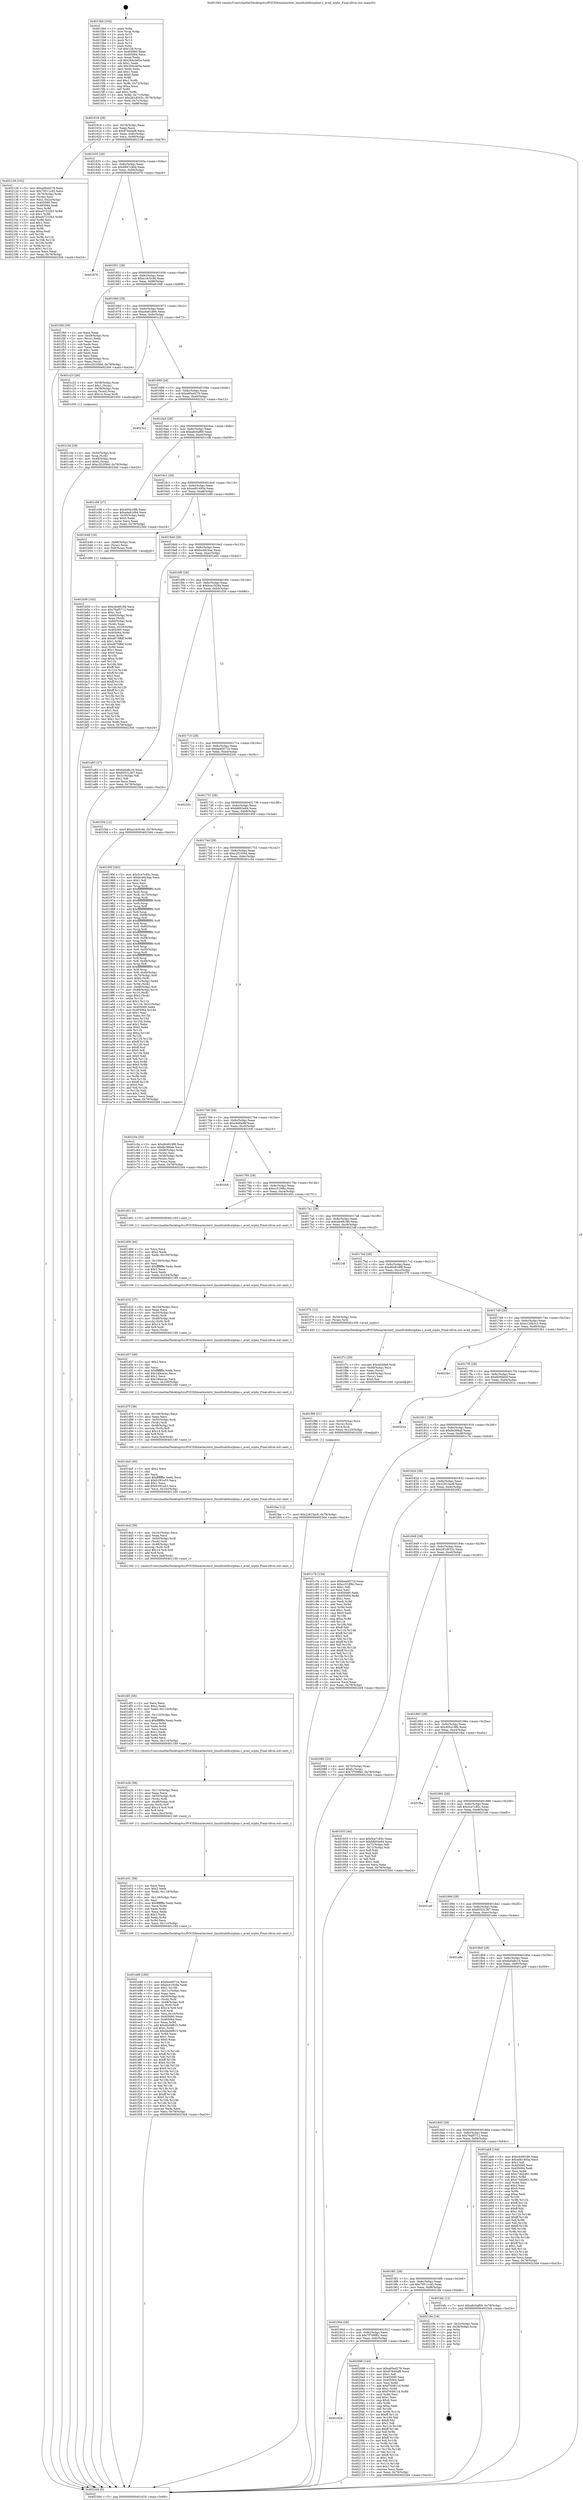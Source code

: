digraph "0x4015b0" {
  label = "0x4015b0 (/mnt/c/Users/mathe/Desktop/tcc/POCII/binaries/extr_linuxfsubifsorphan.c_avail_orphs_Final-ollvm.out::main(0))"
  labelloc = "t"
  node[shape=record]

  Entry [label="",width=0.3,height=0.3,shape=circle,fillcolor=black,style=filled]
  "0x401618" [label="{
     0x401618 [29]\l
     | [instrs]\l
     &nbsp;&nbsp;0x401618 \<+3\>: mov -0x78(%rbp),%eax\l
     &nbsp;&nbsp;0x40161b \<+2\>: mov %eax,%ecx\l
     &nbsp;&nbsp;0x40161d \<+6\>: sub $0x87840af8,%ecx\l
     &nbsp;&nbsp;0x401623 \<+6\>: mov %eax,-0x8c(%rbp)\l
     &nbsp;&nbsp;0x401629 \<+6\>: mov %ecx,-0x90(%rbp)\l
     &nbsp;&nbsp;0x40162f \<+6\>: je 0000000000402128 \<main+0xb78\>\l
  }"]
  "0x402128" [label="{
     0x402128 [102]\l
     | [instrs]\l
     &nbsp;&nbsp;0x402128 \<+5\>: mov $0xa85ed279,%eax\l
     &nbsp;&nbsp;0x40212d \<+5\>: mov $0x79511cd3,%ecx\l
     &nbsp;&nbsp;0x402132 \<+4\>: mov -0x70(%rbp),%rdx\l
     &nbsp;&nbsp;0x402136 \<+2\>: mov (%rdx),%esi\l
     &nbsp;&nbsp;0x402138 \<+3\>: mov %esi,-0x2c(%rbp)\l
     &nbsp;&nbsp;0x40213b \<+7\>: mov 0x405060,%esi\l
     &nbsp;&nbsp;0x402142 \<+7\>: mov 0x405064,%edi\l
     &nbsp;&nbsp;0x402149 \<+3\>: mov %esi,%r8d\l
     &nbsp;&nbsp;0x40214c \<+7\>: add $0xe0722263,%r8d\l
     &nbsp;&nbsp;0x402153 \<+4\>: sub $0x1,%r8d\l
     &nbsp;&nbsp;0x402157 \<+7\>: sub $0xe0722263,%r8d\l
     &nbsp;&nbsp;0x40215e \<+4\>: imul %r8d,%esi\l
     &nbsp;&nbsp;0x402162 \<+3\>: and $0x1,%esi\l
     &nbsp;&nbsp;0x402165 \<+3\>: cmp $0x0,%esi\l
     &nbsp;&nbsp;0x402168 \<+4\>: sete %r9b\l
     &nbsp;&nbsp;0x40216c \<+3\>: cmp $0xa,%edi\l
     &nbsp;&nbsp;0x40216f \<+4\>: setl %r10b\l
     &nbsp;&nbsp;0x402173 \<+3\>: mov %r9b,%r11b\l
     &nbsp;&nbsp;0x402176 \<+3\>: and %r10b,%r11b\l
     &nbsp;&nbsp;0x402179 \<+3\>: xor %r10b,%r9b\l
     &nbsp;&nbsp;0x40217c \<+3\>: or %r9b,%r11b\l
     &nbsp;&nbsp;0x40217f \<+4\>: test $0x1,%r11b\l
     &nbsp;&nbsp;0x402183 \<+3\>: cmovne %ecx,%eax\l
     &nbsp;&nbsp;0x402186 \<+3\>: mov %eax,-0x78(%rbp)\l
     &nbsp;&nbsp;0x402189 \<+5\>: jmp 00000000004023d4 \<main+0xe24\>\l
  }"]
  "0x401635" [label="{
     0x401635 [28]\l
     | [instrs]\l
     &nbsp;&nbsp;0x401635 \<+5\>: jmp 000000000040163a \<main+0x8a\>\l
     &nbsp;&nbsp;0x40163a \<+6\>: mov -0x8c(%rbp),%eax\l
     &nbsp;&nbsp;0x401640 \<+5\>: sub $0x9947c40d,%eax\l
     &nbsp;&nbsp;0x401645 \<+6\>: mov %eax,-0x94(%rbp)\l
     &nbsp;&nbsp;0x40164b \<+6\>: je 0000000000402076 \<main+0xac6\>\l
  }"]
  Exit [label="",width=0.3,height=0.3,shape=circle,fillcolor=black,style=filled,peripheries=2]
  "0x402076" [label="{
     0x402076\l
  }", style=dashed]
  "0x401651" [label="{
     0x401651 [28]\l
     | [instrs]\l
     &nbsp;&nbsp;0x401651 \<+5\>: jmp 0000000000401656 \<main+0xa6\>\l
     &nbsp;&nbsp;0x401656 \<+6\>: mov -0x8c(%rbp),%eax\l
     &nbsp;&nbsp;0x40165c \<+5\>: sub $0xa1dc5c46,%eax\l
     &nbsp;&nbsp;0x401661 \<+6\>: mov %eax,-0x98(%rbp)\l
     &nbsp;&nbsp;0x401667 \<+6\>: je 0000000000401f49 \<main+0x999\>\l
  }"]
  "0x401929" [label="{
     0x401929\l
  }", style=dashed]
  "0x401f49" [label="{
     0x401f49 [39]\l
     | [instrs]\l
     &nbsp;&nbsp;0x401f49 \<+2\>: xor %eax,%eax\l
     &nbsp;&nbsp;0x401f4b \<+4\>: mov -0x48(%rbp),%rcx\l
     &nbsp;&nbsp;0x401f4f \<+2\>: mov (%rcx),%edx\l
     &nbsp;&nbsp;0x401f51 \<+2\>: mov %eax,%esi\l
     &nbsp;&nbsp;0x401f53 \<+2\>: sub %edx,%esi\l
     &nbsp;&nbsp;0x401f55 \<+2\>: mov %eax,%edx\l
     &nbsp;&nbsp;0x401f57 \<+3\>: sub $0x1,%edx\l
     &nbsp;&nbsp;0x401f5a \<+2\>: add %edx,%esi\l
     &nbsp;&nbsp;0x401f5c \<+2\>: sub %esi,%eax\l
     &nbsp;&nbsp;0x401f5e \<+4\>: mov -0x48(%rbp),%rcx\l
     &nbsp;&nbsp;0x401f62 \<+2\>: mov %eax,(%rcx)\l
     &nbsp;&nbsp;0x401f64 \<+7\>: movl $0xc2f1056d,-0x78(%rbp)\l
     &nbsp;&nbsp;0x401f6b \<+5\>: jmp 00000000004023d4 \<main+0xe24\>\l
  }"]
  "0x40166d" [label="{
     0x40166d [28]\l
     | [instrs]\l
     &nbsp;&nbsp;0x40166d \<+5\>: jmp 0000000000401672 \<main+0xc2\>\l
     &nbsp;&nbsp;0x401672 \<+6\>: mov -0x8c(%rbp),%eax\l
     &nbsp;&nbsp;0x401678 \<+5\>: sub $0xa4a61d94,%eax\l
     &nbsp;&nbsp;0x40167d \<+6\>: mov %eax,-0x9c(%rbp)\l
     &nbsp;&nbsp;0x401683 \<+6\>: je 0000000000401c23 \<main+0x673\>\l
  }"]
  "0x402098" [label="{
     0x402098 [144]\l
     | [instrs]\l
     &nbsp;&nbsp;0x402098 \<+5\>: mov $0xa85ed279,%eax\l
     &nbsp;&nbsp;0x40209d \<+5\>: mov $0x87840af8,%ecx\l
     &nbsp;&nbsp;0x4020a2 \<+2\>: mov $0x1,%dl\l
     &nbsp;&nbsp;0x4020a4 \<+7\>: mov 0x405060,%esi\l
     &nbsp;&nbsp;0x4020ab \<+7\>: mov 0x405064,%edi\l
     &nbsp;&nbsp;0x4020b2 \<+3\>: mov %esi,%r8d\l
     &nbsp;&nbsp;0x4020b5 \<+7\>: add $0xf76d911d,%r8d\l
     &nbsp;&nbsp;0x4020bc \<+4\>: sub $0x1,%r8d\l
     &nbsp;&nbsp;0x4020c0 \<+7\>: sub $0xf76d911d,%r8d\l
     &nbsp;&nbsp;0x4020c7 \<+4\>: imul %r8d,%esi\l
     &nbsp;&nbsp;0x4020cb \<+3\>: and $0x1,%esi\l
     &nbsp;&nbsp;0x4020ce \<+3\>: cmp $0x0,%esi\l
     &nbsp;&nbsp;0x4020d1 \<+4\>: sete %r9b\l
     &nbsp;&nbsp;0x4020d5 \<+3\>: cmp $0xa,%edi\l
     &nbsp;&nbsp;0x4020d8 \<+4\>: setl %r10b\l
     &nbsp;&nbsp;0x4020dc \<+3\>: mov %r9b,%r11b\l
     &nbsp;&nbsp;0x4020df \<+4\>: xor $0xff,%r11b\l
     &nbsp;&nbsp;0x4020e3 \<+3\>: mov %r10b,%bl\l
     &nbsp;&nbsp;0x4020e6 \<+3\>: xor $0xff,%bl\l
     &nbsp;&nbsp;0x4020e9 \<+3\>: xor $0x1,%dl\l
     &nbsp;&nbsp;0x4020ec \<+3\>: mov %r11b,%r14b\l
     &nbsp;&nbsp;0x4020ef \<+4\>: and $0xff,%r14b\l
     &nbsp;&nbsp;0x4020f3 \<+3\>: and %dl,%r9b\l
     &nbsp;&nbsp;0x4020f6 \<+3\>: mov %bl,%r15b\l
     &nbsp;&nbsp;0x4020f9 \<+4\>: and $0xff,%r15b\l
     &nbsp;&nbsp;0x4020fd \<+3\>: and %dl,%r10b\l
     &nbsp;&nbsp;0x402100 \<+3\>: or %r9b,%r14b\l
     &nbsp;&nbsp;0x402103 \<+3\>: or %r10b,%r15b\l
     &nbsp;&nbsp;0x402106 \<+3\>: xor %r15b,%r14b\l
     &nbsp;&nbsp;0x402109 \<+3\>: or %bl,%r11b\l
     &nbsp;&nbsp;0x40210c \<+4\>: xor $0xff,%r11b\l
     &nbsp;&nbsp;0x402110 \<+3\>: or $0x1,%dl\l
     &nbsp;&nbsp;0x402113 \<+3\>: and %dl,%r11b\l
     &nbsp;&nbsp;0x402116 \<+3\>: or %r11b,%r14b\l
     &nbsp;&nbsp;0x402119 \<+4\>: test $0x1,%r14b\l
     &nbsp;&nbsp;0x40211d \<+3\>: cmovne %ecx,%eax\l
     &nbsp;&nbsp;0x402120 \<+3\>: mov %eax,-0x78(%rbp)\l
     &nbsp;&nbsp;0x402123 \<+5\>: jmp 00000000004023d4 \<main+0xe24\>\l
  }"]
  "0x401c23" [label="{
     0x401c23 [26]\l
     | [instrs]\l
     &nbsp;&nbsp;0x401c23 \<+4\>: mov -0x58(%rbp),%rax\l
     &nbsp;&nbsp;0x401c27 \<+6\>: movl $0x1,(%rax)\l
     &nbsp;&nbsp;0x401c2d \<+4\>: mov -0x58(%rbp),%rax\l
     &nbsp;&nbsp;0x401c31 \<+3\>: movslq (%rax),%rax\l
     &nbsp;&nbsp;0x401c34 \<+4\>: imul $0x14,%rax,%rdi\l
     &nbsp;&nbsp;0x401c38 \<+5\>: call 0000000000401050 \<malloc@plt\>\l
     | [calls]\l
     &nbsp;&nbsp;0x401050 \{1\} (unknown)\l
  }"]
  "0x401689" [label="{
     0x401689 [28]\l
     | [instrs]\l
     &nbsp;&nbsp;0x401689 \<+5\>: jmp 000000000040168e \<main+0xde\>\l
     &nbsp;&nbsp;0x40168e \<+6\>: mov -0x8c(%rbp),%eax\l
     &nbsp;&nbsp;0x401694 \<+5\>: sub $0xa85ed279,%eax\l
     &nbsp;&nbsp;0x401699 \<+6\>: mov %eax,-0xa0(%rbp)\l
     &nbsp;&nbsp;0x40169f \<+6\>: je 00000000004023c2 \<main+0xe12\>\l
  }"]
  "0x40190d" [label="{
     0x40190d [28]\l
     | [instrs]\l
     &nbsp;&nbsp;0x40190d \<+5\>: jmp 0000000000401912 \<main+0x362\>\l
     &nbsp;&nbsp;0x401912 \<+6\>: mov -0x8c(%rbp),%eax\l
     &nbsp;&nbsp;0x401918 \<+5\>: sub $0x7f709f82,%eax\l
     &nbsp;&nbsp;0x40191d \<+6\>: mov %eax,-0xfc(%rbp)\l
     &nbsp;&nbsp;0x401923 \<+6\>: je 0000000000402098 \<main+0xae8\>\l
  }"]
  "0x4023c2" [label="{
     0x4023c2\l
  }", style=dashed]
  "0x4016a5" [label="{
     0x4016a5 [28]\l
     | [instrs]\l
     &nbsp;&nbsp;0x4016a5 \<+5\>: jmp 00000000004016aa \<main+0xfa\>\l
     &nbsp;&nbsp;0x4016aa \<+6\>: mov -0x8c(%rbp),%eax\l
     &nbsp;&nbsp;0x4016b0 \<+5\>: sub $0xa8c0af69,%eax\l
     &nbsp;&nbsp;0x4016b5 \<+6\>: mov %eax,-0xa4(%rbp)\l
     &nbsp;&nbsp;0x4016bb \<+6\>: je 0000000000401c08 \<main+0x658\>\l
  }"]
  "0x40218e" [label="{
     0x40218e [18]\l
     | [instrs]\l
     &nbsp;&nbsp;0x40218e \<+3\>: mov -0x2c(%rbp),%eax\l
     &nbsp;&nbsp;0x402191 \<+4\>: lea -0x28(%rbp),%rsp\l
     &nbsp;&nbsp;0x402195 \<+1\>: pop %rbx\l
     &nbsp;&nbsp;0x402196 \<+2\>: pop %r12\l
     &nbsp;&nbsp;0x402198 \<+2\>: pop %r13\l
     &nbsp;&nbsp;0x40219a \<+2\>: pop %r14\l
     &nbsp;&nbsp;0x40219c \<+2\>: pop %r15\l
     &nbsp;&nbsp;0x40219e \<+1\>: pop %rbp\l
     &nbsp;&nbsp;0x40219f \<+1\>: ret\l
  }"]
  "0x401c08" [label="{
     0x401c08 [27]\l
     | [instrs]\l
     &nbsp;&nbsp;0x401c08 \<+5\>: mov $0x405a19fb,%eax\l
     &nbsp;&nbsp;0x401c0d \<+5\>: mov $0xa4a61d94,%ecx\l
     &nbsp;&nbsp;0x401c12 \<+3\>: mov -0x30(%rbp),%edx\l
     &nbsp;&nbsp;0x401c15 \<+3\>: cmp $0x0,%edx\l
     &nbsp;&nbsp;0x401c18 \<+3\>: cmove %ecx,%eax\l
     &nbsp;&nbsp;0x401c1b \<+3\>: mov %eax,-0x78(%rbp)\l
     &nbsp;&nbsp;0x401c1e \<+5\>: jmp 00000000004023d4 \<main+0xe24\>\l
  }"]
  "0x4016c1" [label="{
     0x4016c1 [28]\l
     | [instrs]\l
     &nbsp;&nbsp;0x4016c1 \<+5\>: jmp 00000000004016c6 \<main+0x116\>\l
     &nbsp;&nbsp;0x4016c6 \<+6\>: mov -0x8c(%rbp),%eax\l
     &nbsp;&nbsp;0x4016cc \<+5\>: sub $0xad81493a,%eax\l
     &nbsp;&nbsp;0x4016d1 \<+6\>: mov %eax,-0xa8(%rbp)\l
     &nbsp;&nbsp;0x4016d7 \<+6\>: je 0000000000401b49 \<main+0x599\>\l
  }"]
  "0x401fae" [label="{
     0x401fae [12]\l
     | [instrs]\l
     &nbsp;&nbsp;0x401fae \<+7\>: movl $0x22815ac6,-0x78(%rbp)\l
     &nbsp;&nbsp;0x401fb5 \<+5\>: jmp 00000000004023d4 \<main+0xe24\>\l
  }"]
  "0x401b49" [label="{
     0x401b49 [16]\l
     | [instrs]\l
     &nbsp;&nbsp;0x401b49 \<+4\>: mov -0x68(%rbp),%rax\l
     &nbsp;&nbsp;0x401b4d \<+3\>: mov (%rax),%rax\l
     &nbsp;&nbsp;0x401b50 \<+4\>: mov 0x8(%rax),%rdi\l
     &nbsp;&nbsp;0x401b54 \<+5\>: call 0000000000401060 \<atoi@plt\>\l
     | [calls]\l
     &nbsp;&nbsp;0x401060 \{1\} (unknown)\l
  }"]
  "0x4016dd" [label="{
     0x4016dd [28]\l
     | [instrs]\l
     &nbsp;&nbsp;0x4016dd \<+5\>: jmp 00000000004016e2 \<main+0x132\>\l
     &nbsp;&nbsp;0x4016e2 \<+6\>: mov -0x8c(%rbp),%eax\l
     &nbsp;&nbsp;0x4016e8 \<+5\>: sub $0xbc4624aa,%eax\l
     &nbsp;&nbsp;0x4016ed \<+6\>: mov %eax,-0xac(%rbp)\l
     &nbsp;&nbsp;0x4016f3 \<+6\>: je 0000000000401a83 \<main+0x4d3\>\l
  }"]
  "0x401f99" [label="{
     0x401f99 [21]\l
     | [instrs]\l
     &nbsp;&nbsp;0x401f99 \<+4\>: mov -0x50(%rbp),%rcx\l
     &nbsp;&nbsp;0x401f9d \<+3\>: mov (%rcx),%rcx\l
     &nbsp;&nbsp;0x401fa0 \<+3\>: mov %rcx,%rdi\l
     &nbsp;&nbsp;0x401fa3 \<+6\>: mov %eax,-0x120(%rbp)\l
     &nbsp;&nbsp;0x401fa9 \<+5\>: call 0000000000401030 \<free@plt\>\l
     | [calls]\l
     &nbsp;&nbsp;0x401030 \{1\} (unknown)\l
  }"]
  "0x401a83" [label="{
     0x401a83 [27]\l
     | [instrs]\l
     &nbsp;&nbsp;0x401a83 \<+5\>: mov $0x6a0a8c16,%eax\l
     &nbsp;&nbsp;0x401a88 \<+5\>: mov $0x60531367,%ecx\l
     &nbsp;&nbsp;0x401a8d \<+3\>: mov -0x31(%rbp),%dl\l
     &nbsp;&nbsp;0x401a90 \<+3\>: test $0x1,%dl\l
     &nbsp;&nbsp;0x401a93 \<+3\>: cmovne %ecx,%eax\l
     &nbsp;&nbsp;0x401a96 \<+3\>: mov %eax,-0x78(%rbp)\l
     &nbsp;&nbsp;0x401a99 \<+5\>: jmp 00000000004023d4 \<main+0xe24\>\l
  }"]
  "0x4016f9" [label="{
     0x4016f9 [28]\l
     | [instrs]\l
     &nbsp;&nbsp;0x4016f9 \<+5\>: jmp 00000000004016fe \<main+0x14e\>\l
     &nbsp;&nbsp;0x4016fe \<+6\>: mov -0x8c(%rbp),%eax\l
     &nbsp;&nbsp;0x401704 \<+5\>: sub $0xbce1929a,%eax\l
     &nbsp;&nbsp;0x401709 \<+6\>: mov %eax,-0xb0(%rbp)\l
     &nbsp;&nbsp;0x40170f \<+6\>: je 0000000000401f3d \<main+0x98d\>\l
  }"]
  "0x401f7c" [label="{
     0x401f7c [29]\l
     | [instrs]\l
     &nbsp;&nbsp;0x401f7c \<+10\>: movabs $0x4030b6,%rdi\l
     &nbsp;&nbsp;0x401f86 \<+4\>: mov -0x40(%rbp),%rcx\l
     &nbsp;&nbsp;0x401f8a \<+2\>: mov %eax,(%rcx)\l
     &nbsp;&nbsp;0x401f8c \<+4\>: mov -0x40(%rbp),%rcx\l
     &nbsp;&nbsp;0x401f90 \<+2\>: mov (%rcx),%esi\l
     &nbsp;&nbsp;0x401f92 \<+2\>: mov $0x0,%al\l
     &nbsp;&nbsp;0x401f94 \<+5\>: call 0000000000401040 \<printf@plt\>\l
     | [calls]\l
     &nbsp;&nbsp;0x401040 \{1\} (unknown)\l
  }"]
  "0x401f3d" [label="{
     0x401f3d [12]\l
     | [instrs]\l
     &nbsp;&nbsp;0x401f3d \<+7\>: movl $0xa1dc5c46,-0x78(%rbp)\l
     &nbsp;&nbsp;0x401f44 \<+5\>: jmp 00000000004023d4 \<main+0xe24\>\l
  }"]
  "0x401715" [label="{
     0x401715 [28]\l
     | [instrs]\l
     &nbsp;&nbsp;0x401715 \<+5\>: jmp 000000000040171a \<main+0x16a\>\l
     &nbsp;&nbsp;0x40171a \<+6\>: mov -0x8c(%rbp),%eax\l
     &nbsp;&nbsp;0x401720 \<+5\>: sub $0xbea0071b,%eax\l
     &nbsp;&nbsp;0x401725 \<+6\>: mov %eax,-0xb4(%rbp)\l
     &nbsp;&nbsp;0x40172b \<+6\>: je 000000000040220c \<main+0xc5c\>\l
  }"]
  "0x401e89" [label="{
     0x401e89 [180]\l
     | [instrs]\l
     &nbsp;&nbsp;0x401e89 \<+5\>: mov $0xbea0071b,%ecx\l
     &nbsp;&nbsp;0x401e8e \<+5\>: mov $0xbce1929a,%edx\l
     &nbsp;&nbsp;0x401e93 \<+3\>: mov $0x1,%r10b\l
     &nbsp;&nbsp;0x401e96 \<+6\>: mov -0x11c(%rbp),%esi\l
     &nbsp;&nbsp;0x401e9c \<+3\>: imul %eax,%esi\l
     &nbsp;&nbsp;0x401e9f \<+4\>: mov -0x50(%rbp),%rdi\l
     &nbsp;&nbsp;0x401ea3 \<+3\>: mov (%rdi),%rdi\l
     &nbsp;&nbsp;0x401ea6 \<+4\>: mov -0x48(%rbp),%r8\l
     &nbsp;&nbsp;0x401eaa \<+3\>: movslq (%r8),%r8\l
     &nbsp;&nbsp;0x401ead \<+4\>: imul $0x14,%r8,%r8\l
     &nbsp;&nbsp;0x401eb1 \<+3\>: add %r8,%rdi\l
     &nbsp;&nbsp;0x401eb4 \<+3\>: mov %esi,0x10(%rdi)\l
     &nbsp;&nbsp;0x401eb7 \<+7\>: mov 0x405060,%eax\l
     &nbsp;&nbsp;0x401ebe \<+7\>: mov 0x405064,%esi\l
     &nbsp;&nbsp;0x401ec5 \<+3\>: mov %eax,%r9d\l
     &nbsp;&nbsp;0x401ec8 \<+7\>: add $0x4bd4f815,%r9d\l
     &nbsp;&nbsp;0x401ecf \<+4\>: sub $0x1,%r9d\l
     &nbsp;&nbsp;0x401ed3 \<+7\>: sub $0x4bd4f815,%r9d\l
     &nbsp;&nbsp;0x401eda \<+4\>: imul %r9d,%eax\l
     &nbsp;&nbsp;0x401ede \<+3\>: and $0x1,%eax\l
     &nbsp;&nbsp;0x401ee1 \<+3\>: cmp $0x0,%eax\l
     &nbsp;&nbsp;0x401ee4 \<+4\>: sete %r11b\l
     &nbsp;&nbsp;0x401ee8 \<+3\>: cmp $0xa,%esi\l
     &nbsp;&nbsp;0x401eeb \<+3\>: setl %bl\l
     &nbsp;&nbsp;0x401eee \<+3\>: mov %r11b,%r14b\l
     &nbsp;&nbsp;0x401ef1 \<+4\>: xor $0xff,%r14b\l
     &nbsp;&nbsp;0x401ef5 \<+3\>: mov %bl,%r15b\l
     &nbsp;&nbsp;0x401ef8 \<+4\>: xor $0xff,%r15b\l
     &nbsp;&nbsp;0x401efc \<+4\>: xor $0x0,%r10b\l
     &nbsp;&nbsp;0x401f00 \<+3\>: mov %r14b,%r12b\l
     &nbsp;&nbsp;0x401f03 \<+4\>: and $0x0,%r12b\l
     &nbsp;&nbsp;0x401f07 \<+3\>: and %r10b,%r11b\l
     &nbsp;&nbsp;0x401f0a \<+3\>: mov %r15b,%r13b\l
     &nbsp;&nbsp;0x401f0d \<+4\>: and $0x0,%r13b\l
     &nbsp;&nbsp;0x401f11 \<+3\>: and %r10b,%bl\l
     &nbsp;&nbsp;0x401f14 \<+3\>: or %r11b,%r12b\l
     &nbsp;&nbsp;0x401f17 \<+3\>: or %bl,%r13b\l
     &nbsp;&nbsp;0x401f1a \<+3\>: xor %r13b,%r12b\l
     &nbsp;&nbsp;0x401f1d \<+3\>: or %r15b,%r14b\l
     &nbsp;&nbsp;0x401f20 \<+4\>: xor $0xff,%r14b\l
     &nbsp;&nbsp;0x401f24 \<+4\>: or $0x0,%r10b\l
     &nbsp;&nbsp;0x401f28 \<+3\>: and %r10b,%r14b\l
     &nbsp;&nbsp;0x401f2b \<+3\>: or %r14b,%r12b\l
     &nbsp;&nbsp;0x401f2e \<+4\>: test $0x1,%r12b\l
     &nbsp;&nbsp;0x401f32 \<+3\>: cmovne %edx,%ecx\l
     &nbsp;&nbsp;0x401f35 \<+3\>: mov %ecx,-0x78(%rbp)\l
     &nbsp;&nbsp;0x401f38 \<+5\>: jmp 00000000004023d4 \<main+0xe24\>\l
  }"]
  "0x40220c" [label="{
     0x40220c\l
  }", style=dashed]
  "0x401731" [label="{
     0x401731 [28]\l
     | [instrs]\l
     &nbsp;&nbsp;0x401731 \<+5\>: jmp 0000000000401736 \<main+0x186\>\l
     &nbsp;&nbsp;0x401736 \<+6\>: mov -0x8c(%rbp),%eax\l
     &nbsp;&nbsp;0x40173c \<+5\>: sub $0xbfd03e84,%eax\l
     &nbsp;&nbsp;0x401741 \<+6\>: mov %eax,-0xb8(%rbp)\l
     &nbsp;&nbsp;0x401747 \<+6\>: je 000000000040195f \<main+0x3af\>\l
  }"]
  "0x401e51" [label="{
     0x401e51 [56]\l
     | [instrs]\l
     &nbsp;&nbsp;0x401e51 \<+2\>: xor %ecx,%ecx\l
     &nbsp;&nbsp;0x401e53 \<+5\>: mov $0x2,%edx\l
     &nbsp;&nbsp;0x401e58 \<+6\>: mov %edx,-0x118(%rbp)\l
     &nbsp;&nbsp;0x401e5e \<+1\>: cltd\l
     &nbsp;&nbsp;0x401e5f \<+6\>: mov -0x118(%rbp),%esi\l
     &nbsp;&nbsp;0x401e65 \<+2\>: idiv %esi\l
     &nbsp;&nbsp;0x401e67 \<+6\>: imul $0xfffffffe,%edx,%edx\l
     &nbsp;&nbsp;0x401e6d \<+3\>: mov %ecx,%r9d\l
     &nbsp;&nbsp;0x401e70 \<+3\>: sub %edx,%r9d\l
     &nbsp;&nbsp;0x401e73 \<+2\>: mov %ecx,%edx\l
     &nbsp;&nbsp;0x401e75 \<+3\>: sub $0x1,%edx\l
     &nbsp;&nbsp;0x401e78 \<+3\>: add %edx,%r9d\l
     &nbsp;&nbsp;0x401e7b \<+3\>: sub %r9d,%ecx\l
     &nbsp;&nbsp;0x401e7e \<+6\>: mov %ecx,-0x11c(%rbp)\l
     &nbsp;&nbsp;0x401e84 \<+5\>: call 0000000000401160 \<next_i\>\l
     | [calls]\l
     &nbsp;&nbsp;0x401160 \{1\} (/mnt/c/Users/mathe/Desktop/tcc/POCII/binaries/extr_linuxfsubifsorphan.c_avail_orphs_Final-ollvm.out::next_i)\l
  }"]
  "0x40195f" [label="{
     0x40195f [292]\l
     | [instrs]\l
     &nbsp;&nbsp;0x40195f \<+5\>: mov $0x5ce7c85c,%eax\l
     &nbsp;&nbsp;0x401964 \<+5\>: mov $0xbc4624aa,%ecx\l
     &nbsp;&nbsp;0x401969 \<+2\>: mov $0x1,%dl\l
     &nbsp;&nbsp;0x40196b \<+2\>: xor %esi,%esi\l
     &nbsp;&nbsp;0x40196d \<+3\>: mov %rsp,%rdi\l
     &nbsp;&nbsp;0x401970 \<+4\>: add $0xfffffffffffffff0,%rdi\l
     &nbsp;&nbsp;0x401974 \<+3\>: mov %rdi,%rsp\l
     &nbsp;&nbsp;0x401977 \<+4\>: mov %rdi,-0x70(%rbp)\l
     &nbsp;&nbsp;0x40197b \<+3\>: mov %rsp,%rdi\l
     &nbsp;&nbsp;0x40197e \<+4\>: add $0xfffffffffffffff0,%rdi\l
     &nbsp;&nbsp;0x401982 \<+3\>: mov %rdi,%rsp\l
     &nbsp;&nbsp;0x401985 \<+3\>: mov %rsp,%r8\l
     &nbsp;&nbsp;0x401988 \<+4\>: add $0xfffffffffffffff0,%r8\l
     &nbsp;&nbsp;0x40198c \<+3\>: mov %r8,%rsp\l
     &nbsp;&nbsp;0x40198f \<+4\>: mov %r8,-0x68(%rbp)\l
     &nbsp;&nbsp;0x401993 \<+3\>: mov %rsp,%r8\l
     &nbsp;&nbsp;0x401996 \<+4\>: add $0xfffffffffffffff0,%r8\l
     &nbsp;&nbsp;0x40199a \<+3\>: mov %r8,%rsp\l
     &nbsp;&nbsp;0x40199d \<+4\>: mov %r8,-0x60(%rbp)\l
     &nbsp;&nbsp;0x4019a1 \<+3\>: mov %rsp,%r8\l
     &nbsp;&nbsp;0x4019a4 \<+4\>: add $0xfffffffffffffff0,%r8\l
     &nbsp;&nbsp;0x4019a8 \<+3\>: mov %r8,%rsp\l
     &nbsp;&nbsp;0x4019ab \<+4\>: mov %r8,-0x58(%rbp)\l
     &nbsp;&nbsp;0x4019af \<+3\>: mov %rsp,%r8\l
     &nbsp;&nbsp;0x4019b2 \<+4\>: add $0xfffffffffffffff0,%r8\l
     &nbsp;&nbsp;0x4019b6 \<+3\>: mov %r8,%rsp\l
     &nbsp;&nbsp;0x4019b9 \<+4\>: mov %r8,-0x50(%rbp)\l
     &nbsp;&nbsp;0x4019bd \<+3\>: mov %rsp,%r8\l
     &nbsp;&nbsp;0x4019c0 \<+4\>: add $0xfffffffffffffff0,%r8\l
     &nbsp;&nbsp;0x4019c4 \<+3\>: mov %r8,%rsp\l
     &nbsp;&nbsp;0x4019c7 \<+4\>: mov %r8,-0x48(%rbp)\l
     &nbsp;&nbsp;0x4019cb \<+3\>: mov %rsp,%r8\l
     &nbsp;&nbsp;0x4019ce \<+4\>: add $0xfffffffffffffff0,%r8\l
     &nbsp;&nbsp;0x4019d2 \<+3\>: mov %r8,%rsp\l
     &nbsp;&nbsp;0x4019d5 \<+4\>: mov %r8,-0x40(%rbp)\l
     &nbsp;&nbsp;0x4019d9 \<+4\>: mov -0x70(%rbp),%r8\l
     &nbsp;&nbsp;0x4019dd \<+7\>: movl $0x0,(%r8)\l
     &nbsp;&nbsp;0x4019e4 \<+4\>: mov -0x7c(%rbp),%r9d\l
     &nbsp;&nbsp;0x4019e8 \<+3\>: mov %r9d,(%rdi)\l
     &nbsp;&nbsp;0x4019eb \<+4\>: mov -0x68(%rbp),%r8\l
     &nbsp;&nbsp;0x4019ef \<+7\>: mov -0x88(%rbp),%r10\l
     &nbsp;&nbsp;0x4019f6 \<+3\>: mov %r10,(%r8)\l
     &nbsp;&nbsp;0x4019f9 \<+3\>: cmpl $0x2,(%rdi)\l
     &nbsp;&nbsp;0x4019fc \<+4\>: setne %r11b\l
     &nbsp;&nbsp;0x401a00 \<+4\>: and $0x1,%r11b\l
     &nbsp;&nbsp;0x401a04 \<+4\>: mov %r11b,-0x31(%rbp)\l
     &nbsp;&nbsp;0x401a08 \<+7\>: mov 0x405060,%ebx\l
     &nbsp;&nbsp;0x401a0f \<+8\>: mov 0x405064,%r14d\l
     &nbsp;&nbsp;0x401a17 \<+3\>: sub $0x1,%esi\l
     &nbsp;&nbsp;0x401a1a \<+3\>: mov %ebx,%r15d\l
     &nbsp;&nbsp;0x401a1d \<+3\>: add %esi,%r15d\l
     &nbsp;&nbsp;0x401a20 \<+4\>: imul %r15d,%ebx\l
     &nbsp;&nbsp;0x401a24 \<+3\>: and $0x1,%ebx\l
     &nbsp;&nbsp;0x401a27 \<+3\>: cmp $0x0,%ebx\l
     &nbsp;&nbsp;0x401a2a \<+4\>: sete %r11b\l
     &nbsp;&nbsp;0x401a2e \<+4\>: cmp $0xa,%r14d\l
     &nbsp;&nbsp;0x401a32 \<+4\>: setl %r12b\l
     &nbsp;&nbsp;0x401a36 \<+3\>: mov %r11b,%r13b\l
     &nbsp;&nbsp;0x401a39 \<+4\>: xor $0xff,%r13b\l
     &nbsp;&nbsp;0x401a3d \<+3\>: mov %r12b,%sil\l
     &nbsp;&nbsp;0x401a40 \<+4\>: xor $0xff,%sil\l
     &nbsp;&nbsp;0x401a44 \<+3\>: xor $0x0,%dl\l
     &nbsp;&nbsp;0x401a47 \<+3\>: mov %r13b,%dil\l
     &nbsp;&nbsp;0x401a4a \<+4\>: and $0x0,%dil\l
     &nbsp;&nbsp;0x401a4e \<+3\>: and %dl,%r11b\l
     &nbsp;&nbsp;0x401a51 \<+3\>: mov %sil,%r8b\l
     &nbsp;&nbsp;0x401a54 \<+4\>: and $0x0,%r8b\l
     &nbsp;&nbsp;0x401a58 \<+3\>: and %dl,%r12b\l
     &nbsp;&nbsp;0x401a5b \<+3\>: or %r11b,%dil\l
     &nbsp;&nbsp;0x401a5e \<+3\>: or %r12b,%r8b\l
     &nbsp;&nbsp;0x401a61 \<+3\>: xor %r8b,%dil\l
     &nbsp;&nbsp;0x401a64 \<+3\>: or %sil,%r13b\l
     &nbsp;&nbsp;0x401a67 \<+4\>: xor $0xff,%r13b\l
     &nbsp;&nbsp;0x401a6b \<+3\>: or $0x0,%dl\l
     &nbsp;&nbsp;0x401a6e \<+3\>: and %dl,%r13b\l
     &nbsp;&nbsp;0x401a71 \<+3\>: or %r13b,%dil\l
     &nbsp;&nbsp;0x401a74 \<+4\>: test $0x1,%dil\l
     &nbsp;&nbsp;0x401a78 \<+3\>: cmovne %ecx,%eax\l
     &nbsp;&nbsp;0x401a7b \<+3\>: mov %eax,-0x78(%rbp)\l
     &nbsp;&nbsp;0x401a7e \<+5\>: jmp 00000000004023d4 \<main+0xe24\>\l
  }"]
  "0x40174d" [label="{
     0x40174d [28]\l
     | [instrs]\l
     &nbsp;&nbsp;0x40174d \<+5\>: jmp 0000000000401752 \<main+0x1a2\>\l
     &nbsp;&nbsp;0x401752 \<+6\>: mov -0x8c(%rbp),%eax\l
     &nbsp;&nbsp;0x401758 \<+5\>: sub $0xc2f1056d,%eax\l
     &nbsp;&nbsp;0x40175d \<+6\>: mov %eax,-0xbc(%rbp)\l
     &nbsp;&nbsp;0x401763 \<+6\>: je 0000000000401c5a \<main+0x6aa\>\l
  }"]
  "0x401e2b" [label="{
     0x401e2b [38]\l
     | [instrs]\l
     &nbsp;&nbsp;0x401e2b \<+6\>: mov -0x114(%rbp),%ecx\l
     &nbsp;&nbsp;0x401e31 \<+3\>: imul %eax,%ecx\l
     &nbsp;&nbsp;0x401e34 \<+4\>: mov -0x50(%rbp),%rdi\l
     &nbsp;&nbsp;0x401e38 \<+3\>: mov (%rdi),%rdi\l
     &nbsp;&nbsp;0x401e3b \<+4\>: mov -0x48(%rbp),%r8\l
     &nbsp;&nbsp;0x401e3f \<+3\>: movslq (%r8),%r8\l
     &nbsp;&nbsp;0x401e42 \<+4\>: imul $0x14,%r8,%r8\l
     &nbsp;&nbsp;0x401e46 \<+3\>: add %r8,%rdi\l
     &nbsp;&nbsp;0x401e49 \<+3\>: mov %ecx,0xc(%rdi)\l
     &nbsp;&nbsp;0x401e4c \<+5\>: call 0000000000401160 \<next_i\>\l
     | [calls]\l
     &nbsp;&nbsp;0x401160 \{1\} (/mnt/c/Users/mathe/Desktop/tcc/POCII/binaries/extr_linuxfsubifsorphan.c_avail_orphs_Final-ollvm.out::next_i)\l
  }"]
  "0x401c5a" [label="{
     0x401c5a [33]\l
     | [instrs]\l
     &nbsp;&nbsp;0x401c5a \<+5\>: mov $0xd64818f8,%eax\l
     &nbsp;&nbsp;0x401c5f \<+5\>: mov $0x8e366ab,%ecx\l
     &nbsp;&nbsp;0x401c64 \<+4\>: mov -0x48(%rbp),%rdx\l
     &nbsp;&nbsp;0x401c68 \<+2\>: mov (%rdx),%esi\l
     &nbsp;&nbsp;0x401c6a \<+4\>: mov -0x58(%rbp),%rdx\l
     &nbsp;&nbsp;0x401c6e \<+2\>: cmp (%rdx),%esi\l
     &nbsp;&nbsp;0x401c70 \<+3\>: cmovl %ecx,%eax\l
     &nbsp;&nbsp;0x401c73 \<+3\>: mov %eax,-0x78(%rbp)\l
     &nbsp;&nbsp;0x401c76 \<+5\>: jmp 00000000004023d4 \<main+0xe24\>\l
  }"]
  "0x401769" [label="{
     0x401769 [28]\l
     | [instrs]\l
     &nbsp;&nbsp;0x401769 \<+5\>: jmp 000000000040176e \<main+0x1be\>\l
     &nbsp;&nbsp;0x40176e \<+6\>: mov -0x8c(%rbp),%eax\l
     &nbsp;&nbsp;0x401774 \<+5\>: sub $0xc6dfad8f,%eax\l
     &nbsp;&nbsp;0x401779 \<+6\>: mov %eax,-0xc0(%rbp)\l
     &nbsp;&nbsp;0x40177f \<+6\>: je 0000000000401fc6 \<main+0xa16\>\l
  }"]
  "0x401df3" [label="{
     0x401df3 [56]\l
     | [instrs]\l
     &nbsp;&nbsp;0x401df3 \<+2\>: xor %ecx,%ecx\l
     &nbsp;&nbsp;0x401df5 \<+5\>: mov $0x2,%edx\l
     &nbsp;&nbsp;0x401dfa \<+6\>: mov %edx,-0x110(%rbp)\l
     &nbsp;&nbsp;0x401e00 \<+1\>: cltd\l
     &nbsp;&nbsp;0x401e01 \<+6\>: mov -0x110(%rbp),%esi\l
     &nbsp;&nbsp;0x401e07 \<+2\>: idiv %esi\l
     &nbsp;&nbsp;0x401e09 \<+6\>: imul $0xfffffffe,%edx,%edx\l
     &nbsp;&nbsp;0x401e0f \<+3\>: mov %ecx,%r9d\l
     &nbsp;&nbsp;0x401e12 \<+3\>: sub %edx,%r9d\l
     &nbsp;&nbsp;0x401e15 \<+2\>: mov %ecx,%edx\l
     &nbsp;&nbsp;0x401e17 \<+3\>: sub $0x1,%edx\l
     &nbsp;&nbsp;0x401e1a \<+3\>: add %edx,%r9d\l
     &nbsp;&nbsp;0x401e1d \<+3\>: sub %r9d,%ecx\l
     &nbsp;&nbsp;0x401e20 \<+6\>: mov %ecx,-0x114(%rbp)\l
     &nbsp;&nbsp;0x401e26 \<+5\>: call 0000000000401160 \<next_i\>\l
     | [calls]\l
     &nbsp;&nbsp;0x401160 \{1\} (/mnt/c/Users/mathe/Desktop/tcc/POCII/binaries/extr_linuxfsubifsorphan.c_avail_orphs_Final-ollvm.out::next_i)\l
  }"]
  "0x401fc6" [label="{
     0x401fc6\l
  }", style=dashed]
  "0x401785" [label="{
     0x401785 [28]\l
     | [instrs]\l
     &nbsp;&nbsp;0x401785 \<+5\>: jmp 000000000040178a \<main+0x1da\>\l
     &nbsp;&nbsp;0x40178a \<+6\>: mov -0x8c(%rbp),%eax\l
     &nbsp;&nbsp;0x401790 \<+5\>: sub $0xcc518f6c,%eax\l
     &nbsp;&nbsp;0x401795 \<+6\>: mov %eax,-0xc4(%rbp)\l
     &nbsp;&nbsp;0x40179b \<+6\>: je 0000000000401d01 \<main+0x751\>\l
  }"]
  "0x401dcd" [label="{
     0x401dcd [38]\l
     | [instrs]\l
     &nbsp;&nbsp;0x401dcd \<+6\>: mov -0x10c(%rbp),%ecx\l
     &nbsp;&nbsp;0x401dd3 \<+3\>: imul %eax,%ecx\l
     &nbsp;&nbsp;0x401dd6 \<+4\>: mov -0x50(%rbp),%rdi\l
     &nbsp;&nbsp;0x401dda \<+3\>: mov (%rdi),%rdi\l
     &nbsp;&nbsp;0x401ddd \<+4\>: mov -0x48(%rbp),%r8\l
     &nbsp;&nbsp;0x401de1 \<+3\>: movslq (%r8),%r8\l
     &nbsp;&nbsp;0x401de4 \<+4\>: imul $0x14,%r8,%r8\l
     &nbsp;&nbsp;0x401de8 \<+3\>: add %r8,%rdi\l
     &nbsp;&nbsp;0x401deb \<+3\>: mov %ecx,0x8(%rdi)\l
     &nbsp;&nbsp;0x401dee \<+5\>: call 0000000000401160 \<next_i\>\l
     | [calls]\l
     &nbsp;&nbsp;0x401160 \{1\} (/mnt/c/Users/mathe/Desktop/tcc/POCII/binaries/extr_linuxfsubifsorphan.c_avail_orphs_Final-ollvm.out::next_i)\l
  }"]
  "0x401d01" [label="{
     0x401d01 [5]\l
     | [instrs]\l
     &nbsp;&nbsp;0x401d01 \<+5\>: call 0000000000401160 \<next_i\>\l
     | [calls]\l
     &nbsp;&nbsp;0x401160 \{1\} (/mnt/c/Users/mathe/Desktop/tcc/POCII/binaries/extr_linuxfsubifsorphan.c_avail_orphs_Final-ollvm.out::next_i)\l
  }"]
  "0x4017a1" [label="{
     0x4017a1 [28]\l
     | [instrs]\l
     &nbsp;&nbsp;0x4017a1 \<+5\>: jmp 00000000004017a6 \<main+0x1f6\>\l
     &nbsp;&nbsp;0x4017a6 \<+6\>: mov -0x8c(%rbp),%eax\l
     &nbsp;&nbsp;0x4017ac \<+5\>: sub $0xcdc68186,%eax\l
     &nbsp;&nbsp;0x4017b1 \<+6\>: mov %eax,-0xc8(%rbp)\l
     &nbsp;&nbsp;0x4017b7 \<+6\>: je 00000000004021df \<main+0xc2f\>\l
  }"]
  "0x401da5" [label="{
     0x401da5 [40]\l
     | [instrs]\l
     &nbsp;&nbsp;0x401da5 \<+5\>: mov $0x2,%ecx\l
     &nbsp;&nbsp;0x401daa \<+1\>: cltd\l
     &nbsp;&nbsp;0x401dab \<+2\>: idiv %ecx\l
     &nbsp;&nbsp;0x401dad \<+6\>: imul $0xfffffffe,%edx,%ecx\l
     &nbsp;&nbsp;0x401db3 \<+6\>: sub $0xfc391a53,%ecx\l
     &nbsp;&nbsp;0x401db9 \<+3\>: add $0x1,%ecx\l
     &nbsp;&nbsp;0x401dbc \<+6\>: add $0xfc391a53,%ecx\l
     &nbsp;&nbsp;0x401dc2 \<+6\>: mov %ecx,-0x10c(%rbp)\l
     &nbsp;&nbsp;0x401dc8 \<+5\>: call 0000000000401160 \<next_i\>\l
     | [calls]\l
     &nbsp;&nbsp;0x401160 \{1\} (/mnt/c/Users/mathe/Desktop/tcc/POCII/binaries/extr_linuxfsubifsorphan.c_avail_orphs_Final-ollvm.out::next_i)\l
  }"]
  "0x4021df" [label="{
     0x4021df\l
  }", style=dashed]
  "0x4017bd" [label="{
     0x4017bd [28]\l
     | [instrs]\l
     &nbsp;&nbsp;0x4017bd \<+5\>: jmp 00000000004017c2 \<main+0x212\>\l
     &nbsp;&nbsp;0x4017c2 \<+6\>: mov -0x8c(%rbp),%eax\l
     &nbsp;&nbsp;0x4017c8 \<+5\>: sub $0xd64818f8,%eax\l
     &nbsp;&nbsp;0x4017cd \<+6\>: mov %eax,-0xcc(%rbp)\l
     &nbsp;&nbsp;0x4017d3 \<+6\>: je 0000000000401f70 \<main+0x9c0\>\l
  }"]
  "0x401d7f" [label="{
     0x401d7f [38]\l
     | [instrs]\l
     &nbsp;&nbsp;0x401d7f \<+6\>: mov -0x108(%rbp),%ecx\l
     &nbsp;&nbsp;0x401d85 \<+3\>: imul %eax,%ecx\l
     &nbsp;&nbsp;0x401d88 \<+4\>: mov -0x50(%rbp),%rdi\l
     &nbsp;&nbsp;0x401d8c \<+3\>: mov (%rdi),%rdi\l
     &nbsp;&nbsp;0x401d8f \<+4\>: mov -0x48(%rbp),%r8\l
     &nbsp;&nbsp;0x401d93 \<+3\>: movslq (%r8),%r8\l
     &nbsp;&nbsp;0x401d96 \<+4\>: imul $0x14,%r8,%r8\l
     &nbsp;&nbsp;0x401d9a \<+3\>: add %r8,%rdi\l
     &nbsp;&nbsp;0x401d9d \<+3\>: mov %ecx,0x4(%rdi)\l
     &nbsp;&nbsp;0x401da0 \<+5\>: call 0000000000401160 \<next_i\>\l
     | [calls]\l
     &nbsp;&nbsp;0x401160 \{1\} (/mnt/c/Users/mathe/Desktop/tcc/POCII/binaries/extr_linuxfsubifsorphan.c_avail_orphs_Final-ollvm.out::next_i)\l
  }"]
  "0x401f70" [label="{
     0x401f70 [12]\l
     | [instrs]\l
     &nbsp;&nbsp;0x401f70 \<+4\>: mov -0x50(%rbp),%rax\l
     &nbsp;&nbsp;0x401f74 \<+3\>: mov (%rax),%rdi\l
     &nbsp;&nbsp;0x401f77 \<+5\>: call 0000000000401450 \<avail_orphs\>\l
     | [calls]\l
     &nbsp;&nbsp;0x401450 \{1\} (/mnt/c/Users/mathe/Desktop/tcc/POCII/binaries/extr_linuxfsubifsorphan.c_avail_orphs_Final-ollvm.out::avail_orphs)\l
  }"]
  "0x4017d9" [label="{
     0x4017d9 [28]\l
     | [instrs]\l
     &nbsp;&nbsp;0x4017d9 \<+5\>: jmp 00000000004017de \<main+0x22e\>\l
     &nbsp;&nbsp;0x4017de \<+6\>: mov -0x8c(%rbp),%eax\l
     &nbsp;&nbsp;0x4017e4 \<+5\>: sub $0xe129b3c3,%eax\l
     &nbsp;&nbsp;0x4017e9 \<+6\>: mov %eax,-0xd0(%rbp)\l
     &nbsp;&nbsp;0x4017ef \<+6\>: je 00000000004023b1 \<main+0xe01\>\l
  }"]
  "0x401d57" [label="{
     0x401d57 [40]\l
     | [instrs]\l
     &nbsp;&nbsp;0x401d57 \<+5\>: mov $0x2,%ecx\l
     &nbsp;&nbsp;0x401d5c \<+1\>: cltd\l
     &nbsp;&nbsp;0x401d5d \<+2\>: idiv %ecx\l
     &nbsp;&nbsp;0x401d5f \<+6\>: imul $0xfffffffe,%edx,%ecx\l
     &nbsp;&nbsp;0x401d65 \<+6\>: add $0x24feacac,%ecx\l
     &nbsp;&nbsp;0x401d6b \<+3\>: add $0x1,%ecx\l
     &nbsp;&nbsp;0x401d6e \<+6\>: sub $0x24feacac,%ecx\l
     &nbsp;&nbsp;0x401d74 \<+6\>: mov %ecx,-0x108(%rbp)\l
     &nbsp;&nbsp;0x401d7a \<+5\>: call 0000000000401160 \<next_i\>\l
     | [calls]\l
     &nbsp;&nbsp;0x401160 \{1\} (/mnt/c/Users/mathe/Desktop/tcc/POCII/binaries/extr_linuxfsubifsorphan.c_avail_orphs_Final-ollvm.out::next_i)\l
  }"]
  "0x4023b1" [label="{
     0x4023b1\l
  }", style=dashed]
  "0x4017f5" [label="{
     0x4017f5 [28]\l
     | [instrs]\l
     &nbsp;&nbsp;0x4017f5 \<+5\>: jmp 00000000004017fa \<main+0x24a\>\l
     &nbsp;&nbsp;0x4017fa \<+6\>: mov -0x8c(%rbp),%eax\l
     &nbsp;&nbsp;0x401800 \<+5\>: sub $0xf456bb5f,%eax\l
     &nbsp;&nbsp;0x401805 \<+6\>: mov %eax,-0xd4(%rbp)\l
     &nbsp;&nbsp;0x40180b \<+6\>: je 000000000040201e \<main+0xa6e\>\l
  }"]
  "0x401d32" [label="{
     0x401d32 [37]\l
     | [instrs]\l
     &nbsp;&nbsp;0x401d32 \<+6\>: mov -0x104(%rbp),%ecx\l
     &nbsp;&nbsp;0x401d38 \<+3\>: imul %eax,%ecx\l
     &nbsp;&nbsp;0x401d3b \<+4\>: mov -0x50(%rbp),%rdi\l
     &nbsp;&nbsp;0x401d3f \<+3\>: mov (%rdi),%rdi\l
     &nbsp;&nbsp;0x401d42 \<+4\>: mov -0x48(%rbp),%r8\l
     &nbsp;&nbsp;0x401d46 \<+3\>: movslq (%r8),%r8\l
     &nbsp;&nbsp;0x401d49 \<+4\>: imul $0x14,%r8,%r8\l
     &nbsp;&nbsp;0x401d4d \<+3\>: add %r8,%rdi\l
     &nbsp;&nbsp;0x401d50 \<+2\>: mov %ecx,(%rdi)\l
     &nbsp;&nbsp;0x401d52 \<+5\>: call 0000000000401160 \<next_i\>\l
     | [calls]\l
     &nbsp;&nbsp;0x401160 \{1\} (/mnt/c/Users/mathe/Desktop/tcc/POCII/binaries/extr_linuxfsubifsorphan.c_avail_orphs_Final-ollvm.out::next_i)\l
  }"]
  "0x40201e" [label="{
     0x40201e\l
  }", style=dashed]
  "0x401811" [label="{
     0x401811 [28]\l
     | [instrs]\l
     &nbsp;&nbsp;0x401811 \<+5\>: jmp 0000000000401816 \<main+0x266\>\l
     &nbsp;&nbsp;0x401816 \<+6\>: mov -0x8c(%rbp),%eax\l
     &nbsp;&nbsp;0x40181c \<+5\>: sub $0x8e366ab,%eax\l
     &nbsp;&nbsp;0x401821 \<+6\>: mov %eax,-0xd8(%rbp)\l
     &nbsp;&nbsp;0x401827 \<+6\>: je 0000000000401c7b \<main+0x6cb\>\l
  }"]
  "0x401d06" [label="{
     0x401d06 [44]\l
     | [instrs]\l
     &nbsp;&nbsp;0x401d06 \<+2\>: xor %ecx,%ecx\l
     &nbsp;&nbsp;0x401d08 \<+5\>: mov $0x2,%edx\l
     &nbsp;&nbsp;0x401d0d \<+6\>: mov %edx,-0x100(%rbp)\l
     &nbsp;&nbsp;0x401d13 \<+1\>: cltd\l
     &nbsp;&nbsp;0x401d14 \<+6\>: mov -0x100(%rbp),%esi\l
     &nbsp;&nbsp;0x401d1a \<+2\>: idiv %esi\l
     &nbsp;&nbsp;0x401d1c \<+6\>: imul $0xfffffffe,%edx,%edx\l
     &nbsp;&nbsp;0x401d22 \<+3\>: sub $0x1,%ecx\l
     &nbsp;&nbsp;0x401d25 \<+2\>: sub %ecx,%edx\l
     &nbsp;&nbsp;0x401d27 \<+6\>: mov %edx,-0x104(%rbp)\l
     &nbsp;&nbsp;0x401d2d \<+5\>: call 0000000000401160 \<next_i\>\l
     | [calls]\l
     &nbsp;&nbsp;0x401160 \{1\} (/mnt/c/Users/mathe/Desktop/tcc/POCII/binaries/extr_linuxfsubifsorphan.c_avail_orphs_Final-ollvm.out::next_i)\l
  }"]
  "0x401c7b" [label="{
     0x401c7b [134]\l
     | [instrs]\l
     &nbsp;&nbsp;0x401c7b \<+5\>: mov $0xbea0071b,%eax\l
     &nbsp;&nbsp;0x401c80 \<+5\>: mov $0xcc518f6c,%ecx\l
     &nbsp;&nbsp;0x401c85 \<+2\>: mov $0x1,%dl\l
     &nbsp;&nbsp;0x401c87 \<+2\>: xor %esi,%esi\l
     &nbsp;&nbsp;0x401c89 \<+7\>: mov 0x405060,%edi\l
     &nbsp;&nbsp;0x401c90 \<+8\>: mov 0x405064,%r8d\l
     &nbsp;&nbsp;0x401c98 \<+3\>: sub $0x1,%esi\l
     &nbsp;&nbsp;0x401c9b \<+3\>: mov %edi,%r9d\l
     &nbsp;&nbsp;0x401c9e \<+3\>: add %esi,%r9d\l
     &nbsp;&nbsp;0x401ca1 \<+4\>: imul %r9d,%edi\l
     &nbsp;&nbsp;0x401ca5 \<+3\>: and $0x1,%edi\l
     &nbsp;&nbsp;0x401ca8 \<+3\>: cmp $0x0,%edi\l
     &nbsp;&nbsp;0x401cab \<+4\>: sete %r10b\l
     &nbsp;&nbsp;0x401caf \<+4\>: cmp $0xa,%r8d\l
     &nbsp;&nbsp;0x401cb3 \<+4\>: setl %r11b\l
     &nbsp;&nbsp;0x401cb7 \<+3\>: mov %r10b,%bl\l
     &nbsp;&nbsp;0x401cba \<+3\>: xor $0xff,%bl\l
     &nbsp;&nbsp;0x401cbd \<+3\>: mov %r11b,%r14b\l
     &nbsp;&nbsp;0x401cc0 \<+4\>: xor $0xff,%r14b\l
     &nbsp;&nbsp;0x401cc4 \<+3\>: xor $0x1,%dl\l
     &nbsp;&nbsp;0x401cc7 \<+3\>: mov %bl,%r15b\l
     &nbsp;&nbsp;0x401cca \<+4\>: and $0xff,%r15b\l
     &nbsp;&nbsp;0x401cce \<+3\>: and %dl,%r10b\l
     &nbsp;&nbsp;0x401cd1 \<+3\>: mov %r14b,%r12b\l
     &nbsp;&nbsp;0x401cd4 \<+4\>: and $0xff,%r12b\l
     &nbsp;&nbsp;0x401cd8 \<+3\>: and %dl,%r11b\l
     &nbsp;&nbsp;0x401cdb \<+3\>: or %r10b,%r15b\l
     &nbsp;&nbsp;0x401cde \<+3\>: or %r11b,%r12b\l
     &nbsp;&nbsp;0x401ce1 \<+3\>: xor %r12b,%r15b\l
     &nbsp;&nbsp;0x401ce4 \<+3\>: or %r14b,%bl\l
     &nbsp;&nbsp;0x401ce7 \<+3\>: xor $0xff,%bl\l
     &nbsp;&nbsp;0x401cea \<+3\>: or $0x1,%dl\l
     &nbsp;&nbsp;0x401ced \<+2\>: and %dl,%bl\l
     &nbsp;&nbsp;0x401cef \<+3\>: or %bl,%r15b\l
     &nbsp;&nbsp;0x401cf2 \<+4\>: test $0x1,%r15b\l
     &nbsp;&nbsp;0x401cf6 \<+3\>: cmovne %ecx,%eax\l
     &nbsp;&nbsp;0x401cf9 \<+3\>: mov %eax,-0x78(%rbp)\l
     &nbsp;&nbsp;0x401cfc \<+5\>: jmp 00000000004023d4 \<main+0xe24\>\l
  }"]
  "0x40182d" [label="{
     0x40182d [28]\l
     | [instrs]\l
     &nbsp;&nbsp;0x40182d \<+5\>: jmp 0000000000401832 \<main+0x282\>\l
     &nbsp;&nbsp;0x401832 \<+6\>: mov -0x8c(%rbp),%eax\l
     &nbsp;&nbsp;0x401838 \<+5\>: sub $0x22815ac6,%eax\l
     &nbsp;&nbsp;0x40183d \<+6\>: mov %eax,-0xdc(%rbp)\l
     &nbsp;&nbsp;0x401843 \<+6\>: je 0000000000402082 \<main+0xad2\>\l
  }"]
  "0x401c3d" [label="{
     0x401c3d [29]\l
     | [instrs]\l
     &nbsp;&nbsp;0x401c3d \<+4\>: mov -0x50(%rbp),%rdi\l
     &nbsp;&nbsp;0x401c41 \<+3\>: mov %rax,(%rdi)\l
     &nbsp;&nbsp;0x401c44 \<+4\>: mov -0x48(%rbp),%rax\l
     &nbsp;&nbsp;0x401c48 \<+6\>: movl $0x0,(%rax)\l
     &nbsp;&nbsp;0x401c4e \<+7\>: movl $0xc2f1056d,-0x78(%rbp)\l
     &nbsp;&nbsp;0x401c55 \<+5\>: jmp 00000000004023d4 \<main+0xe24\>\l
  }"]
  "0x402082" [label="{
     0x402082 [22]\l
     | [instrs]\l
     &nbsp;&nbsp;0x402082 \<+4\>: mov -0x70(%rbp),%rax\l
     &nbsp;&nbsp;0x402086 \<+6\>: movl $0x0,(%rax)\l
     &nbsp;&nbsp;0x40208c \<+7\>: movl $0x7f709f82,-0x78(%rbp)\l
     &nbsp;&nbsp;0x402093 \<+5\>: jmp 00000000004023d4 \<main+0xe24\>\l
  }"]
  "0x401849" [label="{
     0x401849 [28]\l
     | [instrs]\l
     &nbsp;&nbsp;0x401849 \<+5\>: jmp 000000000040184e \<main+0x29e\>\l
     &nbsp;&nbsp;0x40184e \<+6\>: mov -0x8c(%rbp),%eax\l
     &nbsp;&nbsp;0x401854 \<+5\>: sub $0x281d033c,%eax\l
     &nbsp;&nbsp;0x401859 \<+6\>: mov %eax,-0xe0(%rbp)\l
     &nbsp;&nbsp;0x40185f \<+6\>: je 0000000000401933 \<main+0x383\>\l
  }"]
  "0x4018f1" [label="{
     0x4018f1 [28]\l
     | [instrs]\l
     &nbsp;&nbsp;0x4018f1 \<+5\>: jmp 00000000004018f6 \<main+0x346\>\l
     &nbsp;&nbsp;0x4018f6 \<+6\>: mov -0x8c(%rbp),%eax\l
     &nbsp;&nbsp;0x4018fc \<+5\>: sub $0x79511cd3,%eax\l
     &nbsp;&nbsp;0x401901 \<+6\>: mov %eax,-0xf8(%rbp)\l
     &nbsp;&nbsp;0x401907 \<+6\>: je 000000000040218e \<main+0xbde\>\l
  }"]
  "0x401933" [label="{
     0x401933 [44]\l
     | [instrs]\l
     &nbsp;&nbsp;0x401933 \<+5\>: mov $0x5ce7c85c,%eax\l
     &nbsp;&nbsp;0x401938 \<+5\>: mov $0xbfd03e84,%ecx\l
     &nbsp;&nbsp;0x40193d \<+3\>: mov -0x72(%rbp),%dl\l
     &nbsp;&nbsp;0x401940 \<+4\>: mov -0x71(%rbp),%sil\l
     &nbsp;&nbsp;0x401944 \<+3\>: mov %dl,%dil\l
     &nbsp;&nbsp;0x401947 \<+3\>: and %sil,%dil\l
     &nbsp;&nbsp;0x40194a \<+3\>: xor %sil,%dl\l
     &nbsp;&nbsp;0x40194d \<+3\>: or %dl,%dil\l
     &nbsp;&nbsp;0x401950 \<+4\>: test $0x1,%dil\l
     &nbsp;&nbsp;0x401954 \<+3\>: cmovne %ecx,%eax\l
     &nbsp;&nbsp;0x401957 \<+3\>: mov %eax,-0x78(%rbp)\l
     &nbsp;&nbsp;0x40195a \<+5\>: jmp 00000000004023d4 \<main+0xe24\>\l
  }"]
  "0x401865" [label="{
     0x401865 [28]\l
     | [instrs]\l
     &nbsp;&nbsp;0x401865 \<+5\>: jmp 000000000040186a \<main+0x2ba\>\l
     &nbsp;&nbsp;0x40186a \<+6\>: mov -0x8c(%rbp),%eax\l
     &nbsp;&nbsp;0x401870 \<+5\>: sub $0x405a19fb,%eax\l
     &nbsp;&nbsp;0x401875 \<+6\>: mov %eax,-0xe4(%rbp)\l
     &nbsp;&nbsp;0x40187b \<+6\>: je 0000000000401fba \<main+0xa0a\>\l
  }"]
  "0x4023d4" [label="{
     0x4023d4 [5]\l
     | [instrs]\l
     &nbsp;&nbsp;0x4023d4 \<+5\>: jmp 0000000000401618 \<main+0x68\>\l
  }"]
  "0x4015b0" [label="{
     0x4015b0 [104]\l
     | [instrs]\l
     &nbsp;&nbsp;0x4015b0 \<+1\>: push %rbp\l
     &nbsp;&nbsp;0x4015b1 \<+3\>: mov %rsp,%rbp\l
     &nbsp;&nbsp;0x4015b4 \<+2\>: push %r15\l
     &nbsp;&nbsp;0x4015b6 \<+2\>: push %r14\l
     &nbsp;&nbsp;0x4015b8 \<+2\>: push %r13\l
     &nbsp;&nbsp;0x4015ba \<+2\>: push %r12\l
     &nbsp;&nbsp;0x4015bc \<+1\>: push %rbx\l
     &nbsp;&nbsp;0x4015bd \<+7\>: sub $0x128,%rsp\l
     &nbsp;&nbsp;0x4015c4 \<+7\>: mov 0x405060,%eax\l
     &nbsp;&nbsp;0x4015cb \<+7\>: mov 0x405064,%ecx\l
     &nbsp;&nbsp;0x4015d2 \<+2\>: mov %eax,%edx\l
     &nbsp;&nbsp;0x4015d4 \<+6\>: sub $0x284c4d5a,%edx\l
     &nbsp;&nbsp;0x4015da \<+3\>: sub $0x1,%edx\l
     &nbsp;&nbsp;0x4015dd \<+6\>: add $0x284c4d5a,%edx\l
     &nbsp;&nbsp;0x4015e3 \<+3\>: imul %edx,%eax\l
     &nbsp;&nbsp;0x4015e6 \<+3\>: and $0x1,%eax\l
     &nbsp;&nbsp;0x4015e9 \<+3\>: cmp $0x0,%eax\l
     &nbsp;&nbsp;0x4015ec \<+4\>: sete %r8b\l
     &nbsp;&nbsp;0x4015f0 \<+4\>: and $0x1,%r8b\l
     &nbsp;&nbsp;0x4015f4 \<+4\>: mov %r8b,-0x72(%rbp)\l
     &nbsp;&nbsp;0x4015f8 \<+3\>: cmp $0xa,%ecx\l
     &nbsp;&nbsp;0x4015fb \<+4\>: setl %r8b\l
     &nbsp;&nbsp;0x4015ff \<+4\>: and $0x1,%r8b\l
     &nbsp;&nbsp;0x401603 \<+4\>: mov %r8b,-0x71(%rbp)\l
     &nbsp;&nbsp;0x401607 \<+7\>: movl $0x281d033c,-0x78(%rbp)\l
     &nbsp;&nbsp;0x40160e \<+3\>: mov %edi,-0x7c(%rbp)\l
     &nbsp;&nbsp;0x401611 \<+7\>: mov %rsi,-0x88(%rbp)\l
  }"]
  "0x401bfc" [label="{
     0x401bfc [12]\l
     | [instrs]\l
     &nbsp;&nbsp;0x401bfc \<+7\>: movl $0xa8c0af69,-0x78(%rbp)\l
     &nbsp;&nbsp;0x401c03 \<+5\>: jmp 00000000004023d4 \<main+0xe24\>\l
  }"]
  "0x401b59" [label="{
     0x401b59 [163]\l
     | [instrs]\l
     &nbsp;&nbsp;0x401b59 \<+5\>: mov $0xcdc68186,%ecx\l
     &nbsp;&nbsp;0x401b5e \<+5\>: mov $0x76af5712,%edx\l
     &nbsp;&nbsp;0x401b63 \<+3\>: mov $0x1,%sil\l
     &nbsp;&nbsp;0x401b66 \<+4\>: mov -0x60(%rbp),%rdi\l
     &nbsp;&nbsp;0x401b6a \<+2\>: mov %eax,(%rdi)\l
     &nbsp;&nbsp;0x401b6c \<+4\>: mov -0x60(%rbp),%rdi\l
     &nbsp;&nbsp;0x401b70 \<+2\>: mov (%rdi),%eax\l
     &nbsp;&nbsp;0x401b72 \<+3\>: mov %eax,-0x30(%rbp)\l
     &nbsp;&nbsp;0x401b75 \<+7\>: mov 0x405060,%eax\l
     &nbsp;&nbsp;0x401b7c \<+8\>: mov 0x405064,%r8d\l
     &nbsp;&nbsp;0x401b84 \<+3\>: mov %eax,%r9d\l
     &nbsp;&nbsp;0x401b87 \<+7\>: add $0xd875ffdf,%r9d\l
     &nbsp;&nbsp;0x401b8e \<+4\>: sub $0x1,%r9d\l
     &nbsp;&nbsp;0x401b92 \<+7\>: sub $0xd875ffdf,%r9d\l
     &nbsp;&nbsp;0x401b99 \<+4\>: imul %r9d,%eax\l
     &nbsp;&nbsp;0x401b9d \<+3\>: and $0x1,%eax\l
     &nbsp;&nbsp;0x401ba0 \<+3\>: cmp $0x0,%eax\l
     &nbsp;&nbsp;0x401ba3 \<+4\>: sete %r10b\l
     &nbsp;&nbsp;0x401ba7 \<+4\>: cmp $0xa,%r8d\l
     &nbsp;&nbsp;0x401bab \<+4\>: setl %r11b\l
     &nbsp;&nbsp;0x401baf \<+3\>: mov %r10b,%bl\l
     &nbsp;&nbsp;0x401bb2 \<+3\>: xor $0xff,%bl\l
     &nbsp;&nbsp;0x401bb5 \<+3\>: mov %r11b,%r14b\l
     &nbsp;&nbsp;0x401bb8 \<+4\>: xor $0xff,%r14b\l
     &nbsp;&nbsp;0x401bbc \<+4\>: xor $0x1,%sil\l
     &nbsp;&nbsp;0x401bc0 \<+3\>: mov %bl,%r15b\l
     &nbsp;&nbsp;0x401bc3 \<+4\>: and $0xff,%r15b\l
     &nbsp;&nbsp;0x401bc7 \<+3\>: and %sil,%r10b\l
     &nbsp;&nbsp;0x401bca \<+3\>: mov %r14b,%r12b\l
     &nbsp;&nbsp;0x401bcd \<+4\>: and $0xff,%r12b\l
     &nbsp;&nbsp;0x401bd1 \<+3\>: and %sil,%r11b\l
     &nbsp;&nbsp;0x401bd4 \<+3\>: or %r10b,%r15b\l
     &nbsp;&nbsp;0x401bd7 \<+3\>: or %r11b,%r12b\l
     &nbsp;&nbsp;0x401bda \<+3\>: xor %r12b,%r15b\l
     &nbsp;&nbsp;0x401bdd \<+3\>: or %r14b,%bl\l
     &nbsp;&nbsp;0x401be0 \<+3\>: xor $0xff,%bl\l
     &nbsp;&nbsp;0x401be3 \<+4\>: or $0x1,%sil\l
     &nbsp;&nbsp;0x401be7 \<+3\>: and %sil,%bl\l
     &nbsp;&nbsp;0x401bea \<+3\>: or %bl,%r15b\l
     &nbsp;&nbsp;0x401bed \<+4\>: test $0x1,%r15b\l
     &nbsp;&nbsp;0x401bf1 \<+3\>: cmovne %edx,%ecx\l
     &nbsp;&nbsp;0x401bf4 \<+3\>: mov %ecx,-0x78(%rbp)\l
     &nbsp;&nbsp;0x401bf7 \<+5\>: jmp 00000000004023d4 \<main+0xe24\>\l
  }"]
  "0x401fba" [label="{
     0x401fba\l
  }", style=dashed]
  "0x401881" [label="{
     0x401881 [28]\l
     | [instrs]\l
     &nbsp;&nbsp;0x401881 \<+5\>: jmp 0000000000401886 \<main+0x2d6\>\l
     &nbsp;&nbsp;0x401886 \<+6\>: mov -0x8c(%rbp),%eax\l
     &nbsp;&nbsp;0x40188c \<+5\>: sub $0x5ce7c85c,%eax\l
     &nbsp;&nbsp;0x401891 \<+6\>: mov %eax,-0xe8(%rbp)\l
     &nbsp;&nbsp;0x401897 \<+6\>: je 00000000004021a0 \<main+0xbf0\>\l
  }"]
  "0x4018d5" [label="{
     0x4018d5 [28]\l
     | [instrs]\l
     &nbsp;&nbsp;0x4018d5 \<+5\>: jmp 00000000004018da \<main+0x32a\>\l
     &nbsp;&nbsp;0x4018da \<+6\>: mov -0x8c(%rbp),%eax\l
     &nbsp;&nbsp;0x4018e0 \<+5\>: sub $0x76af5712,%eax\l
     &nbsp;&nbsp;0x4018e5 \<+6\>: mov %eax,-0xf4(%rbp)\l
     &nbsp;&nbsp;0x4018eb \<+6\>: je 0000000000401bfc \<main+0x64c\>\l
  }"]
  "0x4021a0" [label="{
     0x4021a0\l
  }", style=dashed]
  "0x40189d" [label="{
     0x40189d [28]\l
     | [instrs]\l
     &nbsp;&nbsp;0x40189d \<+5\>: jmp 00000000004018a2 \<main+0x2f2\>\l
     &nbsp;&nbsp;0x4018a2 \<+6\>: mov -0x8c(%rbp),%eax\l
     &nbsp;&nbsp;0x4018a8 \<+5\>: sub $0x60531367,%eax\l
     &nbsp;&nbsp;0x4018ad \<+6\>: mov %eax,-0xec(%rbp)\l
     &nbsp;&nbsp;0x4018b3 \<+6\>: je 0000000000401a9e \<main+0x4ee\>\l
  }"]
  "0x401ab9" [label="{
     0x401ab9 [144]\l
     | [instrs]\l
     &nbsp;&nbsp;0x401ab9 \<+5\>: mov $0xcdc68186,%eax\l
     &nbsp;&nbsp;0x401abe \<+5\>: mov $0xad81493a,%ecx\l
     &nbsp;&nbsp;0x401ac3 \<+2\>: mov $0x1,%dl\l
     &nbsp;&nbsp;0x401ac5 \<+7\>: mov 0x405060,%esi\l
     &nbsp;&nbsp;0x401acc \<+7\>: mov 0x405064,%edi\l
     &nbsp;&nbsp;0x401ad3 \<+3\>: mov %esi,%r8d\l
     &nbsp;&nbsp;0x401ad6 \<+7\>: add $0xc74d2d61,%r8d\l
     &nbsp;&nbsp;0x401add \<+4\>: sub $0x1,%r8d\l
     &nbsp;&nbsp;0x401ae1 \<+7\>: sub $0xc74d2d61,%r8d\l
     &nbsp;&nbsp;0x401ae8 \<+4\>: imul %r8d,%esi\l
     &nbsp;&nbsp;0x401aec \<+3\>: and $0x1,%esi\l
     &nbsp;&nbsp;0x401aef \<+3\>: cmp $0x0,%esi\l
     &nbsp;&nbsp;0x401af2 \<+4\>: sete %r9b\l
     &nbsp;&nbsp;0x401af6 \<+3\>: cmp $0xa,%edi\l
     &nbsp;&nbsp;0x401af9 \<+4\>: setl %r10b\l
     &nbsp;&nbsp;0x401afd \<+3\>: mov %r9b,%r11b\l
     &nbsp;&nbsp;0x401b00 \<+4\>: xor $0xff,%r11b\l
     &nbsp;&nbsp;0x401b04 \<+3\>: mov %r10b,%bl\l
     &nbsp;&nbsp;0x401b07 \<+3\>: xor $0xff,%bl\l
     &nbsp;&nbsp;0x401b0a \<+3\>: xor $0x1,%dl\l
     &nbsp;&nbsp;0x401b0d \<+3\>: mov %r11b,%r14b\l
     &nbsp;&nbsp;0x401b10 \<+4\>: and $0xff,%r14b\l
     &nbsp;&nbsp;0x401b14 \<+3\>: and %dl,%r9b\l
     &nbsp;&nbsp;0x401b17 \<+3\>: mov %bl,%r15b\l
     &nbsp;&nbsp;0x401b1a \<+4\>: and $0xff,%r15b\l
     &nbsp;&nbsp;0x401b1e \<+3\>: and %dl,%r10b\l
     &nbsp;&nbsp;0x401b21 \<+3\>: or %r9b,%r14b\l
     &nbsp;&nbsp;0x401b24 \<+3\>: or %r10b,%r15b\l
     &nbsp;&nbsp;0x401b27 \<+3\>: xor %r15b,%r14b\l
     &nbsp;&nbsp;0x401b2a \<+3\>: or %bl,%r11b\l
     &nbsp;&nbsp;0x401b2d \<+4\>: xor $0xff,%r11b\l
     &nbsp;&nbsp;0x401b31 \<+3\>: or $0x1,%dl\l
     &nbsp;&nbsp;0x401b34 \<+3\>: and %dl,%r11b\l
     &nbsp;&nbsp;0x401b37 \<+3\>: or %r11b,%r14b\l
     &nbsp;&nbsp;0x401b3a \<+4\>: test $0x1,%r14b\l
     &nbsp;&nbsp;0x401b3e \<+3\>: cmovne %ecx,%eax\l
     &nbsp;&nbsp;0x401b41 \<+3\>: mov %eax,-0x78(%rbp)\l
     &nbsp;&nbsp;0x401b44 \<+5\>: jmp 00000000004023d4 \<main+0xe24\>\l
  }"]
  "0x401a9e" [label="{
     0x401a9e\l
  }", style=dashed]
  "0x4018b9" [label="{
     0x4018b9 [28]\l
     | [instrs]\l
     &nbsp;&nbsp;0x4018b9 \<+5\>: jmp 00000000004018be \<main+0x30e\>\l
     &nbsp;&nbsp;0x4018be \<+6\>: mov -0x8c(%rbp),%eax\l
     &nbsp;&nbsp;0x4018c4 \<+5\>: sub $0x6a0a8c16,%eax\l
     &nbsp;&nbsp;0x4018c9 \<+6\>: mov %eax,-0xf0(%rbp)\l
     &nbsp;&nbsp;0x4018cf \<+6\>: je 0000000000401ab9 \<main+0x509\>\l
  }"]
  Entry -> "0x4015b0" [label=" 1"]
  "0x401618" -> "0x402128" [label=" 1"]
  "0x401618" -> "0x401635" [label=" 18"]
  "0x40218e" -> Exit [label=" 1"]
  "0x401635" -> "0x402076" [label=" 0"]
  "0x401635" -> "0x401651" [label=" 18"]
  "0x402128" -> "0x4023d4" [label=" 1"]
  "0x401651" -> "0x401f49" [label=" 1"]
  "0x401651" -> "0x40166d" [label=" 17"]
  "0x402098" -> "0x4023d4" [label=" 1"]
  "0x40166d" -> "0x401c23" [label=" 1"]
  "0x40166d" -> "0x401689" [label=" 16"]
  "0x40190d" -> "0x401929" [label=" 0"]
  "0x401689" -> "0x4023c2" [label=" 0"]
  "0x401689" -> "0x4016a5" [label=" 16"]
  "0x40190d" -> "0x402098" [label=" 1"]
  "0x4016a5" -> "0x401c08" [label=" 1"]
  "0x4016a5" -> "0x4016c1" [label=" 15"]
  "0x4018f1" -> "0x40190d" [label=" 1"]
  "0x4016c1" -> "0x401b49" [label=" 1"]
  "0x4016c1" -> "0x4016dd" [label=" 14"]
  "0x4018f1" -> "0x40218e" [label=" 1"]
  "0x4016dd" -> "0x401a83" [label=" 1"]
  "0x4016dd" -> "0x4016f9" [label=" 13"]
  "0x402082" -> "0x4023d4" [label=" 1"]
  "0x4016f9" -> "0x401f3d" [label=" 1"]
  "0x4016f9" -> "0x401715" [label=" 12"]
  "0x401fae" -> "0x4023d4" [label=" 1"]
  "0x401715" -> "0x40220c" [label=" 0"]
  "0x401715" -> "0x401731" [label=" 12"]
  "0x401f99" -> "0x401fae" [label=" 1"]
  "0x401731" -> "0x40195f" [label=" 1"]
  "0x401731" -> "0x40174d" [label=" 11"]
  "0x401f7c" -> "0x401f99" [label=" 1"]
  "0x40174d" -> "0x401c5a" [label=" 2"]
  "0x40174d" -> "0x401769" [label=" 9"]
  "0x401f70" -> "0x401f7c" [label=" 1"]
  "0x401769" -> "0x401fc6" [label=" 0"]
  "0x401769" -> "0x401785" [label=" 9"]
  "0x401f49" -> "0x4023d4" [label=" 1"]
  "0x401785" -> "0x401d01" [label=" 1"]
  "0x401785" -> "0x4017a1" [label=" 8"]
  "0x401f3d" -> "0x4023d4" [label=" 1"]
  "0x4017a1" -> "0x4021df" [label=" 0"]
  "0x4017a1" -> "0x4017bd" [label=" 8"]
  "0x401e89" -> "0x4023d4" [label=" 1"]
  "0x4017bd" -> "0x401f70" [label=" 1"]
  "0x4017bd" -> "0x4017d9" [label=" 7"]
  "0x401e51" -> "0x401e89" [label=" 1"]
  "0x4017d9" -> "0x4023b1" [label=" 0"]
  "0x4017d9" -> "0x4017f5" [label=" 7"]
  "0x401e2b" -> "0x401e51" [label=" 1"]
  "0x4017f5" -> "0x40201e" [label=" 0"]
  "0x4017f5" -> "0x401811" [label=" 7"]
  "0x401df3" -> "0x401e2b" [label=" 1"]
  "0x401811" -> "0x401c7b" [label=" 1"]
  "0x401811" -> "0x40182d" [label=" 6"]
  "0x401dcd" -> "0x401df3" [label=" 1"]
  "0x40182d" -> "0x402082" [label=" 1"]
  "0x40182d" -> "0x401849" [label=" 5"]
  "0x401da5" -> "0x401dcd" [label=" 1"]
  "0x401849" -> "0x401933" [label=" 1"]
  "0x401849" -> "0x401865" [label=" 4"]
  "0x401933" -> "0x4023d4" [label=" 1"]
  "0x4015b0" -> "0x401618" [label=" 1"]
  "0x4023d4" -> "0x401618" [label=" 18"]
  "0x401d7f" -> "0x401da5" [label=" 1"]
  "0x40195f" -> "0x4023d4" [label=" 1"]
  "0x401a83" -> "0x4023d4" [label=" 1"]
  "0x401d57" -> "0x401d7f" [label=" 1"]
  "0x401865" -> "0x401fba" [label=" 0"]
  "0x401865" -> "0x401881" [label=" 4"]
  "0x401d06" -> "0x401d32" [label=" 1"]
  "0x401881" -> "0x4021a0" [label=" 0"]
  "0x401881" -> "0x40189d" [label=" 4"]
  "0x401d01" -> "0x401d06" [label=" 1"]
  "0x40189d" -> "0x401a9e" [label=" 0"]
  "0x40189d" -> "0x4018b9" [label=" 4"]
  "0x401c7b" -> "0x4023d4" [label=" 1"]
  "0x4018b9" -> "0x401ab9" [label=" 1"]
  "0x4018b9" -> "0x4018d5" [label=" 3"]
  "0x401ab9" -> "0x4023d4" [label=" 1"]
  "0x401b49" -> "0x401b59" [label=" 1"]
  "0x401b59" -> "0x4023d4" [label=" 1"]
  "0x401d32" -> "0x401d57" [label=" 1"]
  "0x4018d5" -> "0x401bfc" [label=" 1"]
  "0x4018d5" -> "0x4018f1" [label=" 2"]
  "0x401bfc" -> "0x4023d4" [label=" 1"]
  "0x401c08" -> "0x4023d4" [label=" 1"]
  "0x401c23" -> "0x401c3d" [label=" 1"]
  "0x401c3d" -> "0x4023d4" [label=" 1"]
  "0x401c5a" -> "0x4023d4" [label=" 2"]
}
